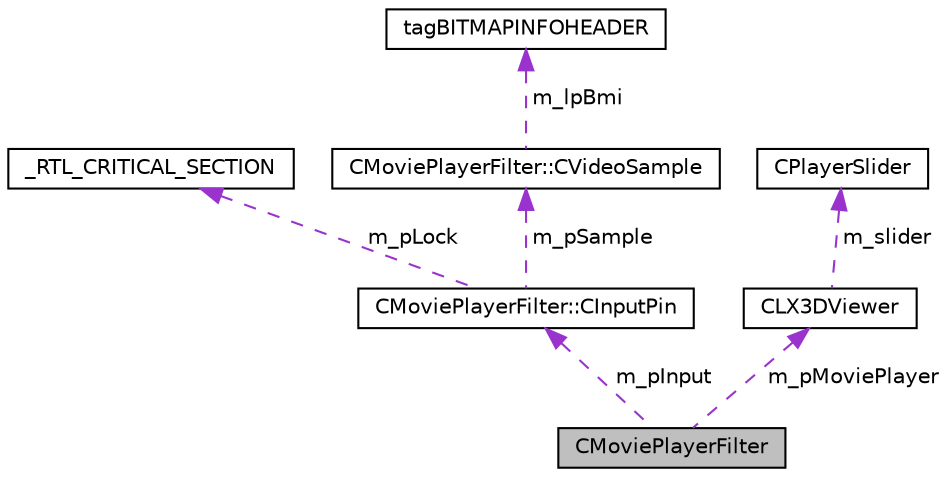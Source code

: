digraph G
{
  edge [fontname="Helvetica",fontsize="10",labelfontname="Helvetica",labelfontsize="10"];
  node [fontname="Helvetica",fontsize="10",shape=record];
  Node1 [label="CMoviePlayerFilter",height=0.2,width=0.4,color="black", fillcolor="grey75", style="filled" fontcolor="black"];
  Node2 -> Node1 [dir="back",color="darkorchid3",fontsize="10",style="dashed",label=" m_pInput" ,fontname="Helvetica"];
  Node2 [label="CMoviePlayerFilter::CInputPin",height=0.2,width=0.4,color="black", fillcolor="white", style="filled",URL="$class_c_movie_player_filter_1_1_c_input_pin.html"];
  Node3 -> Node2 [dir="back",color="darkorchid3",fontsize="10",style="dashed",label=" m_pLock" ,fontname="Helvetica"];
  Node3 [label="_RTL_CRITICAL_SECTION",height=0.2,width=0.4,color="black", fillcolor="white", style="filled",URL="$struct___r_t_l___c_r_i_t_i_c_a_l___s_e_c_t_i_o_n.html"];
  Node4 -> Node2 [dir="back",color="darkorchid3",fontsize="10",style="dashed",label=" m_pSample" ,fontname="Helvetica"];
  Node4 [label="CMoviePlayerFilter::CVideoSample",height=0.2,width=0.4,color="black", fillcolor="white", style="filled",URL="$class_c_movie_player_filter_1_1_c_video_sample.html"];
  Node5 -> Node4 [dir="back",color="darkorchid3",fontsize="10",style="dashed",label=" m_lpBmi" ,fontname="Helvetica"];
  Node5 [label="tagBITMAPINFOHEADER",height=0.2,width=0.4,color="black", fillcolor="white", style="filled",URL="$structtag_b_i_t_m_a_p_i_n_f_o_h_e_a_d_e_r.html"];
  Node6 -> Node1 [dir="back",color="darkorchid3",fontsize="10",style="dashed",label=" m_pMoviePlayer" ,fontname="Helvetica"];
  Node6 [label="CLX3DViewer",height=0.2,width=0.4,color="black", fillcolor="white", style="filled",URL="$class_c_l_x3_d_viewer.html"];
  Node7 -> Node6 [dir="back",color="darkorchid3",fontsize="10",style="dashed",label=" m_slider" ,fontname="Helvetica"];
  Node7 [label="CPlayerSlider",height=0.2,width=0.4,color="black", fillcolor="white", style="filled",URL="$class_c_player_slider.html"];
}
